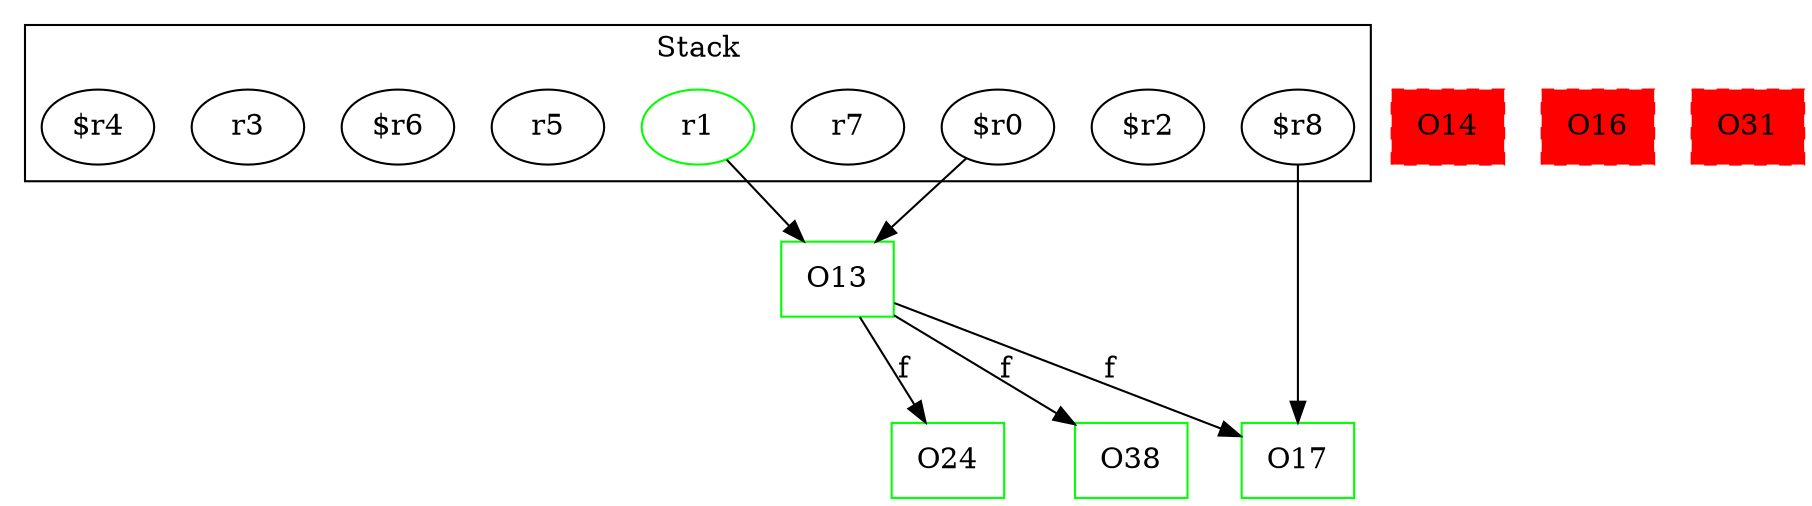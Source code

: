 digraph sample {
  rankDir="LR";
  subgraph cluster_0 {
    label="Stack"
    "r1"; "$r2"; "$r0"; "r7"; "$r8"; "r5"; "$r6"; "r3"; "$r4"; 
  }
  "r1" -> { O13 };
  "$r2" -> { };
  "$r0" -> { O13 };
  "r7" -> { };
  "$r8" -> { O17 };
  "r5" -> { };
  "$r6" -> { };
  "r3" -> { };
  "$r4" -> { };
  O13[shape=box];
  O24[shape=box];
  O17[shape=box];
  O38[shape=box];
  O13 -> O24[label="f", weight="0.2"]
  O13 -> O17[label="f", weight="0.2"]
  O13 -> O38[label="f", weight="0.2"]
  "r1"[color="green"];
  O13[color="green"];
  O24[color="green"];
  O17[color="green"];
  O38[color="green"];
  O14[color="red", shape=box, style="filled,dashed"];
  O16[color="red", shape=box, style="filled,dashed"];
  O31[color="red", shape=box, style="filled,dashed"];
}
